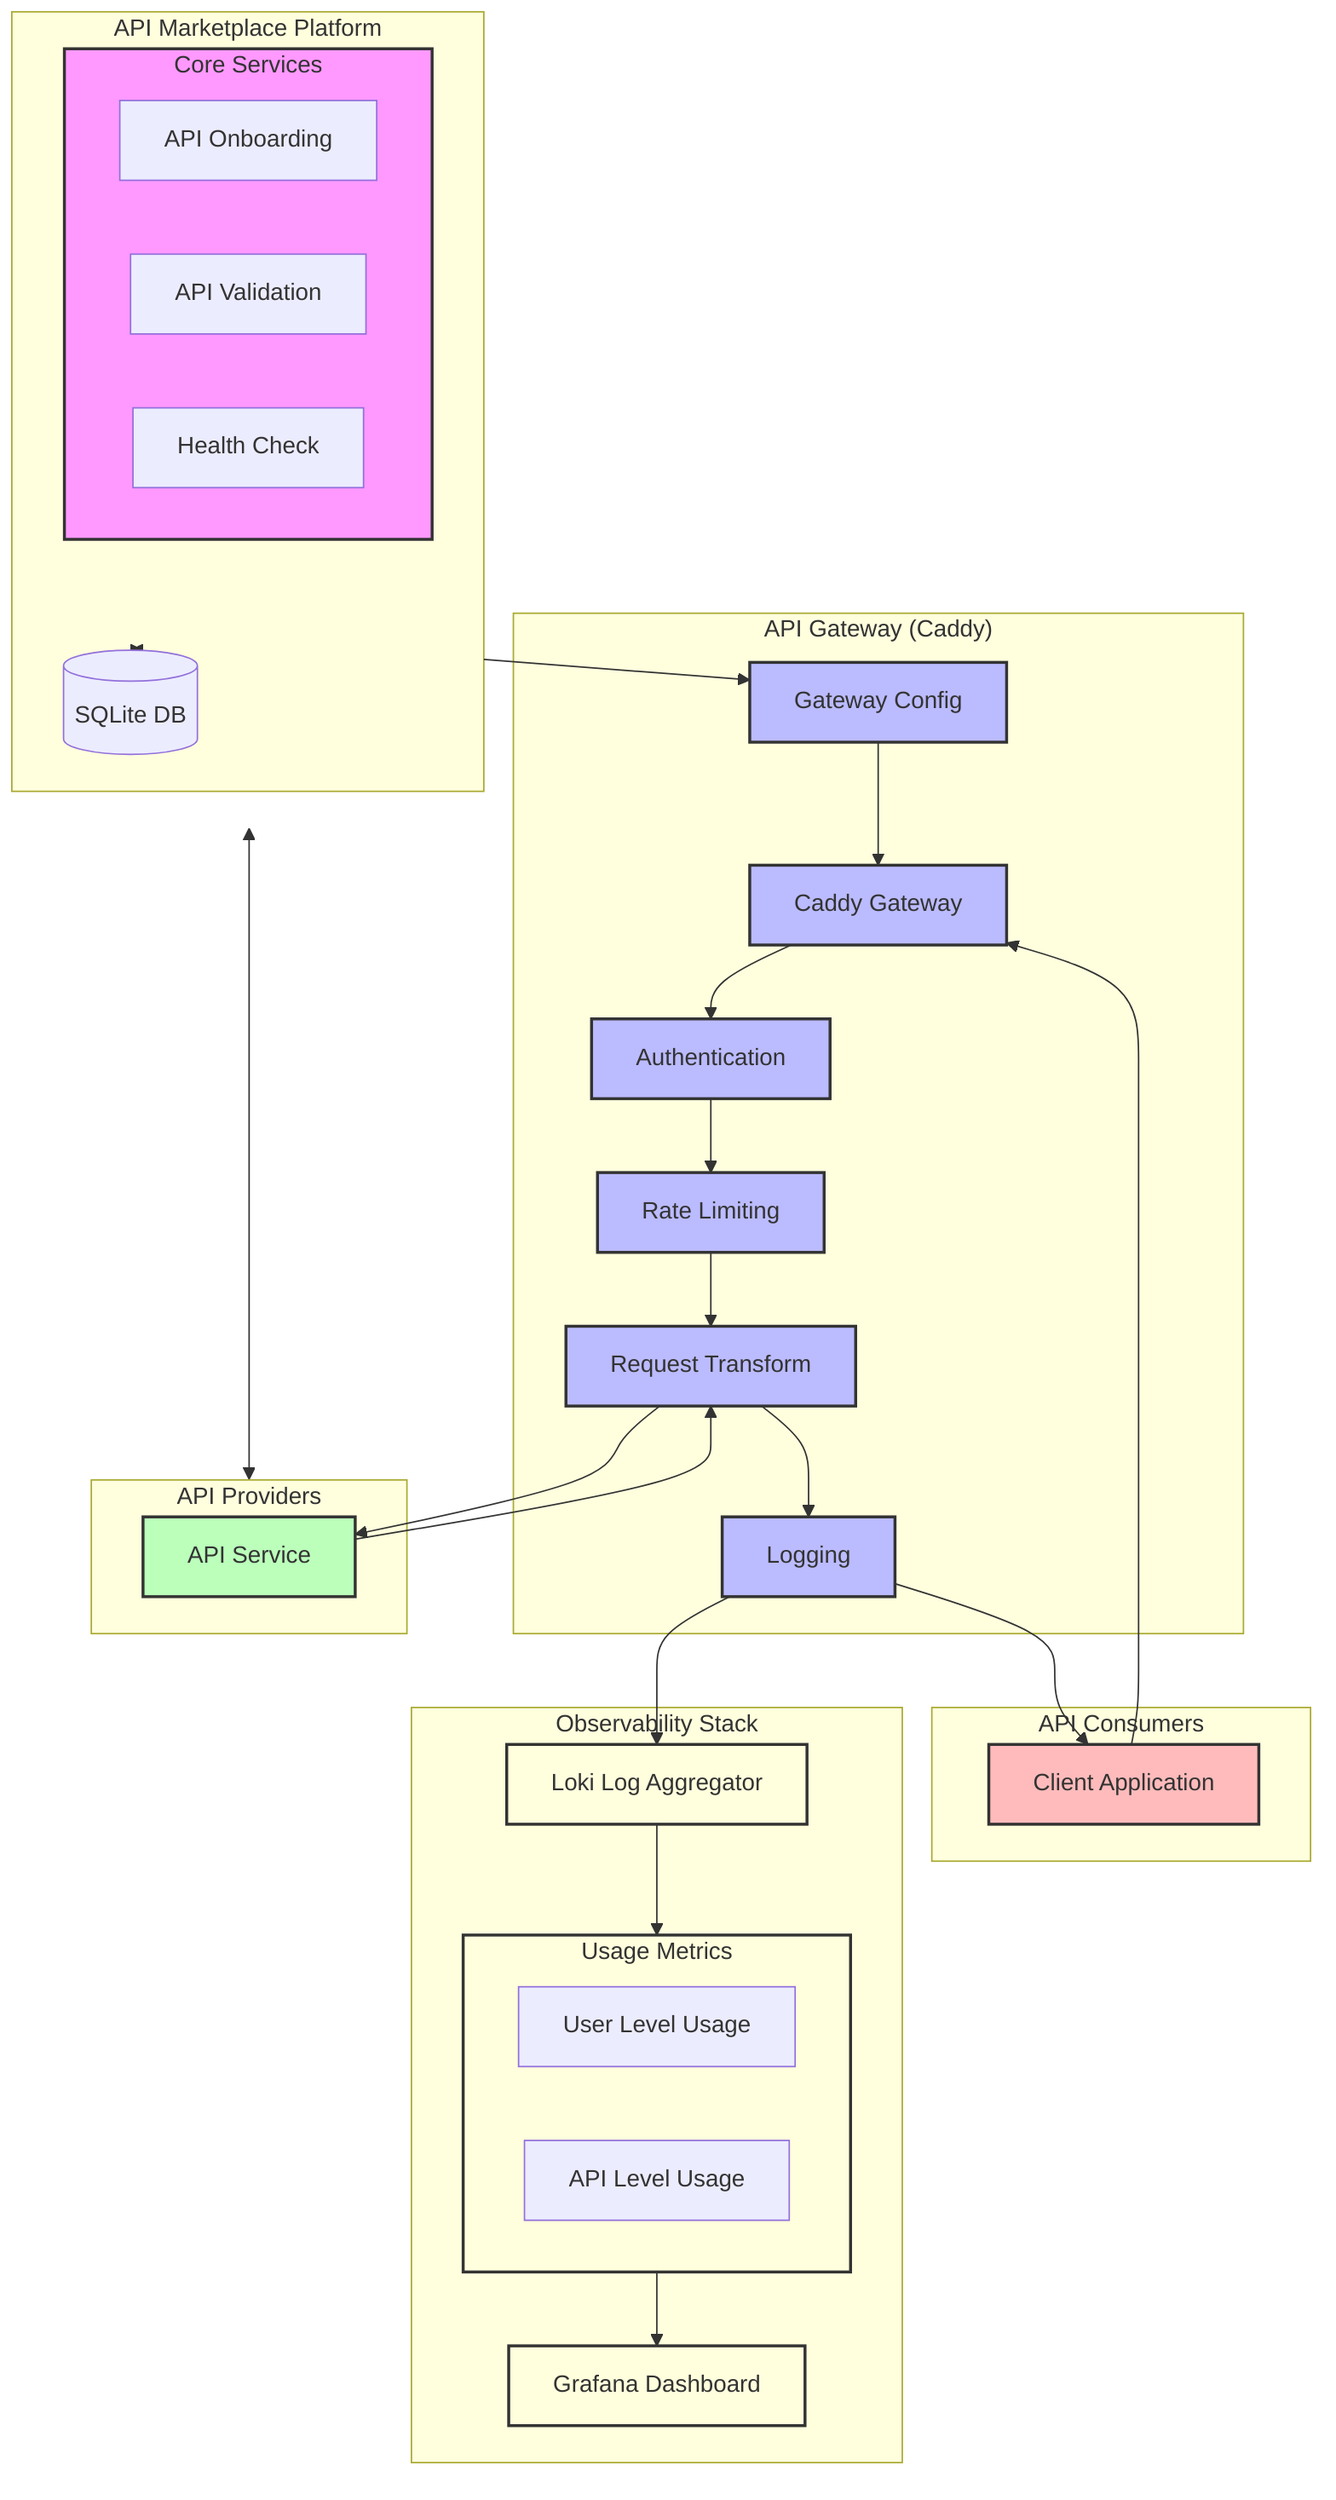 graph TB
    subgraph Client ["API Consumers"]
        C[Client Application]
    end

    subgraph Gateway ["API Gateway (Caddy)"]
        GW[Caddy Gateway]
        Auth[Authentication]
        Rate[Rate Limiting]
        Log[Logging]
        Transform[Request Transform]
        Config[Gateway Config]
    end

    subgraph Platform ["API Marketplace Platform"]
        direction TB
        DB[(SQLite DB)]
        
        subgraph Core ["Core Services"]
            Onboard[API Onboarding]
            Validate[API Validation]
            Health[Health Check]
        end
    end

    subgraph Observability ["Observability Stack"]
        Loki[Loki Log Aggregator]
        Grafana[Grafana Dashboard]
        
        subgraph Metrics ["Usage Metrics"]
            UserMetrics[User Level Usage]
            APIMetrics[API Level Usage]
        end
    end

    subgraph Providers ["API Providers"]
        API[API Service]
    end

    %% Gateway Request Flow
    C --> GW
    GW --> Auth
    Auth --> Rate
    Rate --> Transform
    Transform --> API

    %% Response and Logging Flow
    API --> Transform
    Transform --> Log
    Log --> C

    %% Observability Flow
    Log --> Loki
    Loki --> Metrics
    Metrics --> Grafana

    %% Platform Management Flow
    Providers <--> Platform
    Platform <--> DB
    Platform --> Config
    Config --> GW
    
    %% Styling
    classDef platform fill:#f9f,stroke:#333,stroke-width:2px
    classDef gateway fill:#bbf,stroke:#333,stroke-width:2px
    classDef provider fill:#bfb,stroke:#333,stroke-width:2px
    classDef client fill:#fbb,stroke:#333,stroke-width:2px
    classDef observability fill:#ffd,stroke:#333,stroke-width:2px
    
    class Core platform
    class GW,Auth,Rate,Log,Transform,Config gateway
    class API provider
    class C client
    class Loki,Grafana,Metrics observability